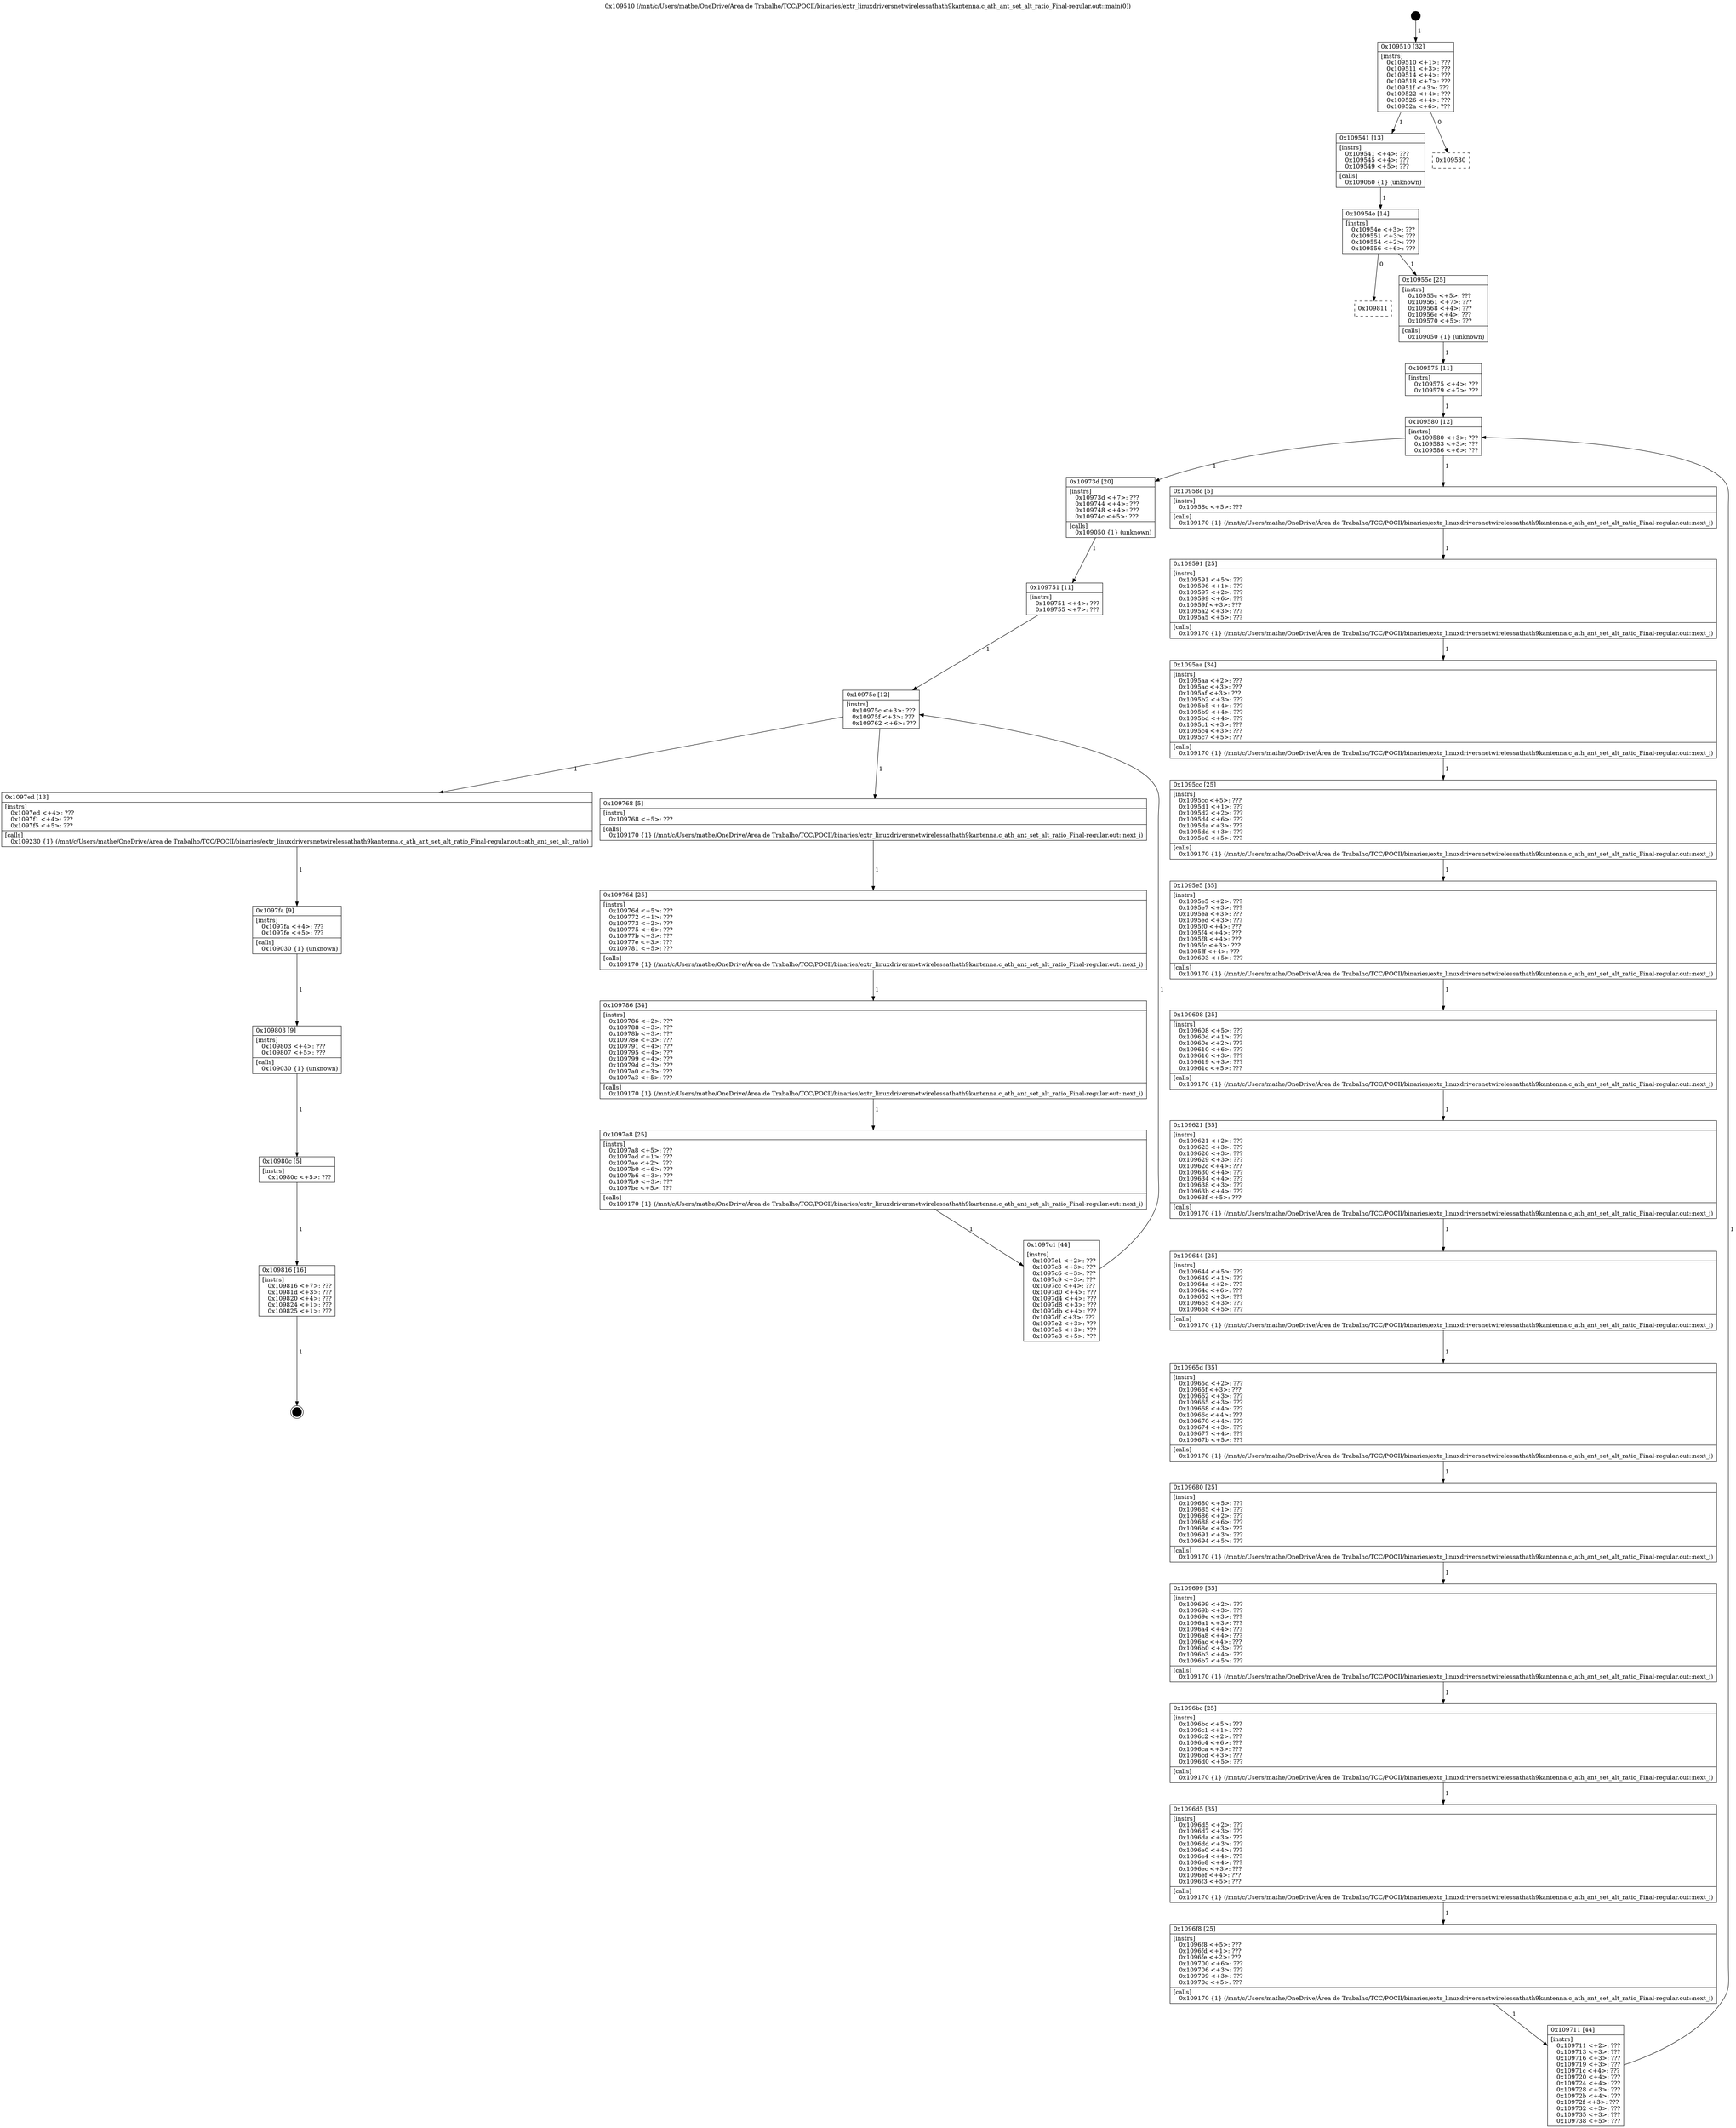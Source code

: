 digraph "0x109510" {
  label = "0x109510 (/mnt/c/Users/mathe/OneDrive/Área de Trabalho/TCC/POCII/binaries/extr_linuxdriversnetwirelessathath9kantenna.c_ath_ant_set_alt_ratio_Final-regular.out::main(0))"
  labelloc = "t"
  node[shape=record]

  Entry [label="",width=0.3,height=0.3,shape=circle,fillcolor=black,style=filled]
  "0x109510" [label="{
     0x109510 [32]\l
     | [instrs]\l
     &nbsp;&nbsp;0x109510 \<+1\>: ???\l
     &nbsp;&nbsp;0x109511 \<+3\>: ???\l
     &nbsp;&nbsp;0x109514 \<+4\>: ???\l
     &nbsp;&nbsp;0x109518 \<+7\>: ???\l
     &nbsp;&nbsp;0x10951f \<+3\>: ???\l
     &nbsp;&nbsp;0x109522 \<+4\>: ???\l
     &nbsp;&nbsp;0x109526 \<+4\>: ???\l
     &nbsp;&nbsp;0x10952a \<+6\>: ???\l
  }"]
  "0x109541" [label="{
     0x109541 [13]\l
     | [instrs]\l
     &nbsp;&nbsp;0x109541 \<+4\>: ???\l
     &nbsp;&nbsp;0x109545 \<+4\>: ???\l
     &nbsp;&nbsp;0x109549 \<+5\>: ???\l
     | [calls]\l
     &nbsp;&nbsp;0x109060 \{1\} (unknown)\l
  }"]
  "0x109530" [label="{
     0x109530\l
  }", style=dashed]
  "0x10954e" [label="{
     0x10954e [14]\l
     | [instrs]\l
     &nbsp;&nbsp;0x10954e \<+3\>: ???\l
     &nbsp;&nbsp;0x109551 \<+3\>: ???\l
     &nbsp;&nbsp;0x109554 \<+2\>: ???\l
     &nbsp;&nbsp;0x109556 \<+6\>: ???\l
  }"]
  "0x109811" [label="{
     0x109811\l
  }", style=dashed]
  "0x10955c" [label="{
     0x10955c [25]\l
     | [instrs]\l
     &nbsp;&nbsp;0x10955c \<+5\>: ???\l
     &nbsp;&nbsp;0x109561 \<+7\>: ???\l
     &nbsp;&nbsp;0x109568 \<+4\>: ???\l
     &nbsp;&nbsp;0x10956c \<+4\>: ???\l
     &nbsp;&nbsp;0x109570 \<+5\>: ???\l
     | [calls]\l
     &nbsp;&nbsp;0x109050 \{1\} (unknown)\l
  }"]
  Exit [label="",width=0.3,height=0.3,shape=circle,fillcolor=black,style=filled,peripheries=2]
  "0x109580" [label="{
     0x109580 [12]\l
     | [instrs]\l
     &nbsp;&nbsp;0x109580 \<+3\>: ???\l
     &nbsp;&nbsp;0x109583 \<+3\>: ???\l
     &nbsp;&nbsp;0x109586 \<+6\>: ???\l
  }"]
  "0x10973d" [label="{
     0x10973d [20]\l
     | [instrs]\l
     &nbsp;&nbsp;0x10973d \<+7\>: ???\l
     &nbsp;&nbsp;0x109744 \<+4\>: ???\l
     &nbsp;&nbsp;0x109748 \<+4\>: ???\l
     &nbsp;&nbsp;0x10974c \<+5\>: ???\l
     | [calls]\l
     &nbsp;&nbsp;0x109050 \{1\} (unknown)\l
  }"]
  "0x10958c" [label="{
     0x10958c [5]\l
     | [instrs]\l
     &nbsp;&nbsp;0x10958c \<+5\>: ???\l
     | [calls]\l
     &nbsp;&nbsp;0x109170 \{1\} (/mnt/c/Users/mathe/OneDrive/Área de Trabalho/TCC/POCII/binaries/extr_linuxdriversnetwirelessathath9kantenna.c_ath_ant_set_alt_ratio_Final-regular.out::next_i)\l
  }"]
  "0x109591" [label="{
     0x109591 [25]\l
     | [instrs]\l
     &nbsp;&nbsp;0x109591 \<+5\>: ???\l
     &nbsp;&nbsp;0x109596 \<+1\>: ???\l
     &nbsp;&nbsp;0x109597 \<+2\>: ???\l
     &nbsp;&nbsp;0x109599 \<+6\>: ???\l
     &nbsp;&nbsp;0x10959f \<+3\>: ???\l
     &nbsp;&nbsp;0x1095a2 \<+3\>: ???\l
     &nbsp;&nbsp;0x1095a5 \<+5\>: ???\l
     | [calls]\l
     &nbsp;&nbsp;0x109170 \{1\} (/mnt/c/Users/mathe/OneDrive/Área de Trabalho/TCC/POCII/binaries/extr_linuxdriversnetwirelessathath9kantenna.c_ath_ant_set_alt_ratio_Final-regular.out::next_i)\l
  }"]
  "0x1095aa" [label="{
     0x1095aa [34]\l
     | [instrs]\l
     &nbsp;&nbsp;0x1095aa \<+2\>: ???\l
     &nbsp;&nbsp;0x1095ac \<+3\>: ???\l
     &nbsp;&nbsp;0x1095af \<+3\>: ???\l
     &nbsp;&nbsp;0x1095b2 \<+3\>: ???\l
     &nbsp;&nbsp;0x1095b5 \<+4\>: ???\l
     &nbsp;&nbsp;0x1095b9 \<+4\>: ???\l
     &nbsp;&nbsp;0x1095bd \<+4\>: ???\l
     &nbsp;&nbsp;0x1095c1 \<+3\>: ???\l
     &nbsp;&nbsp;0x1095c4 \<+3\>: ???\l
     &nbsp;&nbsp;0x1095c7 \<+5\>: ???\l
     | [calls]\l
     &nbsp;&nbsp;0x109170 \{1\} (/mnt/c/Users/mathe/OneDrive/Área de Trabalho/TCC/POCII/binaries/extr_linuxdriversnetwirelessathath9kantenna.c_ath_ant_set_alt_ratio_Final-regular.out::next_i)\l
  }"]
  "0x1095cc" [label="{
     0x1095cc [25]\l
     | [instrs]\l
     &nbsp;&nbsp;0x1095cc \<+5\>: ???\l
     &nbsp;&nbsp;0x1095d1 \<+1\>: ???\l
     &nbsp;&nbsp;0x1095d2 \<+2\>: ???\l
     &nbsp;&nbsp;0x1095d4 \<+6\>: ???\l
     &nbsp;&nbsp;0x1095da \<+3\>: ???\l
     &nbsp;&nbsp;0x1095dd \<+3\>: ???\l
     &nbsp;&nbsp;0x1095e0 \<+5\>: ???\l
     | [calls]\l
     &nbsp;&nbsp;0x109170 \{1\} (/mnt/c/Users/mathe/OneDrive/Área de Trabalho/TCC/POCII/binaries/extr_linuxdriversnetwirelessathath9kantenna.c_ath_ant_set_alt_ratio_Final-regular.out::next_i)\l
  }"]
  "0x1095e5" [label="{
     0x1095e5 [35]\l
     | [instrs]\l
     &nbsp;&nbsp;0x1095e5 \<+2\>: ???\l
     &nbsp;&nbsp;0x1095e7 \<+3\>: ???\l
     &nbsp;&nbsp;0x1095ea \<+3\>: ???\l
     &nbsp;&nbsp;0x1095ed \<+3\>: ???\l
     &nbsp;&nbsp;0x1095f0 \<+4\>: ???\l
     &nbsp;&nbsp;0x1095f4 \<+4\>: ???\l
     &nbsp;&nbsp;0x1095f8 \<+4\>: ???\l
     &nbsp;&nbsp;0x1095fc \<+3\>: ???\l
     &nbsp;&nbsp;0x1095ff \<+4\>: ???\l
     &nbsp;&nbsp;0x109603 \<+5\>: ???\l
     | [calls]\l
     &nbsp;&nbsp;0x109170 \{1\} (/mnt/c/Users/mathe/OneDrive/Área de Trabalho/TCC/POCII/binaries/extr_linuxdriversnetwirelessathath9kantenna.c_ath_ant_set_alt_ratio_Final-regular.out::next_i)\l
  }"]
  "0x109608" [label="{
     0x109608 [25]\l
     | [instrs]\l
     &nbsp;&nbsp;0x109608 \<+5\>: ???\l
     &nbsp;&nbsp;0x10960d \<+1\>: ???\l
     &nbsp;&nbsp;0x10960e \<+2\>: ???\l
     &nbsp;&nbsp;0x109610 \<+6\>: ???\l
     &nbsp;&nbsp;0x109616 \<+3\>: ???\l
     &nbsp;&nbsp;0x109619 \<+3\>: ???\l
     &nbsp;&nbsp;0x10961c \<+5\>: ???\l
     | [calls]\l
     &nbsp;&nbsp;0x109170 \{1\} (/mnt/c/Users/mathe/OneDrive/Área de Trabalho/TCC/POCII/binaries/extr_linuxdriversnetwirelessathath9kantenna.c_ath_ant_set_alt_ratio_Final-regular.out::next_i)\l
  }"]
  "0x109621" [label="{
     0x109621 [35]\l
     | [instrs]\l
     &nbsp;&nbsp;0x109621 \<+2\>: ???\l
     &nbsp;&nbsp;0x109623 \<+3\>: ???\l
     &nbsp;&nbsp;0x109626 \<+3\>: ???\l
     &nbsp;&nbsp;0x109629 \<+3\>: ???\l
     &nbsp;&nbsp;0x10962c \<+4\>: ???\l
     &nbsp;&nbsp;0x109630 \<+4\>: ???\l
     &nbsp;&nbsp;0x109634 \<+4\>: ???\l
     &nbsp;&nbsp;0x109638 \<+3\>: ???\l
     &nbsp;&nbsp;0x10963b \<+4\>: ???\l
     &nbsp;&nbsp;0x10963f \<+5\>: ???\l
     | [calls]\l
     &nbsp;&nbsp;0x109170 \{1\} (/mnt/c/Users/mathe/OneDrive/Área de Trabalho/TCC/POCII/binaries/extr_linuxdriversnetwirelessathath9kantenna.c_ath_ant_set_alt_ratio_Final-regular.out::next_i)\l
  }"]
  "0x109644" [label="{
     0x109644 [25]\l
     | [instrs]\l
     &nbsp;&nbsp;0x109644 \<+5\>: ???\l
     &nbsp;&nbsp;0x109649 \<+1\>: ???\l
     &nbsp;&nbsp;0x10964a \<+2\>: ???\l
     &nbsp;&nbsp;0x10964c \<+6\>: ???\l
     &nbsp;&nbsp;0x109652 \<+3\>: ???\l
     &nbsp;&nbsp;0x109655 \<+3\>: ???\l
     &nbsp;&nbsp;0x109658 \<+5\>: ???\l
     | [calls]\l
     &nbsp;&nbsp;0x109170 \{1\} (/mnt/c/Users/mathe/OneDrive/Área de Trabalho/TCC/POCII/binaries/extr_linuxdriversnetwirelessathath9kantenna.c_ath_ant_set_alt_ratio_Final-regular.out::next_i)\l
  }"]
  "0x10965d" [label="{
     0x10965d [35]\l
     | [instrs]\l
     &nbsp;&nbsp;0x10965d \<+2\>: ???\l
     &nbsp;&nbsp;0x10965f \<+3\>: ???\l
     &nbsp;&nbsp;0x109662 \<+3\>: ???\l
     &nbsp;&nbsp;0x109665 \<+3\>: ???\l
     &nbsp;&nbsp;0x109668 \<+4\>: ???\l
     &nbsp;&nbsp;0x10966c \<+4\>: ???\l
     &nbsp;&nbsp;0x109670 \<+4\>: ???\l
     &nbsp;&nbsp;0x109674 \<+3\>: ???\l
     &nbsp;&nbsp;0x109677 \<+4\>: ???\l
     &nbsp;&nbsp;0x10967b \<+5\>: ???\l
     | [calls]\l
     &nbsp;&nbsp;0x109170 \{1\} (/mnt/c/Users/mathe/OneDrive/Área de Trabalho/TCC/POCII/binaries/extr_linuxdriversnetwirelessathath9kantenna.c_ath_ant_set_alt_ratio_Final-regular.out::next_i)\l
  }"]
  "0x109680" [label="{
     0x109680 [25]\l
     | [instrs]\l
     &nbsp;&nbsp;0x109680 \<+5\>: ???\l
     &nbsp;&nbsp;0x109685 \<+1\>: ???\l
     &nbsp;&nbsp;0x109686 \<+2\>: ???\l
     &nbsp;&nbsp;0x109688 \<+6\>: ???\l
     &nbsp;&nbsp;0x10968e \<+3\>: ???\l
     &nbsp;&nbsp;0x109691 \<+3\>: ???\l
     &nbsp;&nbsp;0x109694 \<+5\>: ???\l
     | [calls]\l
     &nbsp;&nbsp;0x109170 \{1\} (/mnt/c/Users/mathe/OneDrive/Área de Trabalho/TCC/POCII/binaries/extr_linuxdriversnetwirelessathath9kantenna.c_ath_ant_set_alt_ratio_Final-regular.out::next_i)\l
  }"]
  "0x109699" [label="{
     0x109699 [35]\l
     | [instrs]\l
     &nbsp;&nbsp;0x109699 \<+2\>: ???\l
     &nbsp;&nbsp;0x10969b \<+3\>: ???\l
     &nbsp;&nbsp;0x10969e \<+3\>: ???\l
     &nbsp;&nbsp;0x1096a1 \<+3\>: ???\l
     &nbsp;&nbsp;0x1096a4 \<+4\>: ???\l
     &nbsp;&nbsp;0x1096a8 \<+4\>: ???\l
     &nbsp;&nbsp;0x1096ac \<+4\>: ???\l
     &nbsp;&nbsp;0x1096b0 \<+3\>: ???\l
     &nbsp;&nbsp;0x1096b3 \<+4\>: ???\l
     &nbsp;&nbsp;0x1096b7 \<+5\>: ???\l
     | [calls]\l
     &nbsp;&nbsp;0x109170 \{1\} (/mnt/c/Users/mathe/OneDrive/Área de Trabalho/TCC/POCII/binaries/extr_linuxdriversnetwirelessathath9kantenna.c_ath_ant_set_alt_ratio_Final-regular.out::next_i)\l
  }"]
  "0x1096bc" [label="{
     0x1096bc [25]\l
     | [instrs]\l
     &nbsp;&nbsp;0x1096bc \<+5\>: ???\l
     &nbsp;&nbsp;0x1096c1 \<+1\>: ???\l
     &nbsp;&nbsp;0x1096c2 \<+2\>: ???\l
     &nbsp;&nbsp;0x1096c4 \<+6\>: ???\l
     &nbsp;&nbsp;0x1096ca \<+3\>: ???\l
     &nbsp;&nbsp;0x1096cd \<+3\>: ???\l
     &nbsp;&nbsp;0x1096d0 \<+5\>: ???\l
     | [calls]\l
     &nbsp;&nbsp;0x109170 \{1\} (/mnt/c/Users/mathe/OneDrive/Área de Trabalho/TCC/POCII/binaries/extr_linuxdriversnetwirelessathath9kantenna.c_ath_ant_set_alt_ratio_Final-regular.out::next_i)\l
  }"]
  "0x1096d5" [label="{
     0x1096d5 [35]\l
     | [instrs]\l
     &nbsp;&nbsp;0x1096d5 \<+2\>: ???\l
     &nbsp;&nbsp;0x1096d7 \<+3\>: ???\l
     &nbsp;&nbsp;0x1096da \<+3\>: ???\l
     &nbsp;&nbsp;0x1096dd \<+3\>: ???\l
     &nbsp;&nbsp;0x1096e0 \<+4\>: ???\l
     &nbsp;&nbsp;0x1096e4 \<+4\>: ???\l
     &nbsp;&nbsp;0x1096e8 \<+4\>: ???\l
     &nbsp;&nbsp;0x1096ec \<+3\>: ???\l
     &nbsp;&nbsp;0x1096ef \<+4\>: ???\l
     &nbsp;&nbsp;0x1096f3 \<+5\>: ???\l
     | [calls]\l
     &nbsp;&nbsp;0x109170 \{1\} (/mnt/c/Users/mathe/OneDrive/Área de Trabalho/TCC/POCII/binaries/extr_linuxdriversnetwirelessathath9kantenna.c_ath_ant_set_alt_ratio_Final-regular.out::next_i)\l
  }"]
  "0x1096f8" [label="{
     0x1096f8 [25]\l
     | [instrs]\l
     &nbsp;&nbsp;0x1096f8 \<+5\>: ???\l
     &nbsp;&nbsp;0x1096fd \<+1\>: ???\l
     &nbsp;&nbsp;0x1096fe \<+2\>: ???\l
     &nbsp;&nbsp;0x109700 \<+6\>: ???\l
     &nbsp;&nbsp;0x109706 \<+3\>: ???\l
     &nbsp;&nbsp;0x109709 \<+3\>: ???\l
     &nbsp;&nbsp;0x10970c \<+5\>: ???\l
     | [calls]\l
     &nbsp;&nbsp;0x109170 \{1\} (/mnt/c/Users/mathe/OneDrive/Área de Trabalho/TCC/POCII/binaries/extr_linuxdriversnetwirelessathath9kantenna.c_ath_ant_set_alt_ratio_Final-regular.out::next_i)\l
  }"]
  "0x109711" [label="{
     0x109711 [44]\l
     | [instrs]\l
     &nbsp;&nbsp;0x109711 \<+2\>: ???\l
     &nbsp;&nbsp;0x109713 \<+3\>: ???\l
     &nbsp;&nbsp;0x109716 \<+3\>: ???\l
     &nbsp;&nbsp;0x109719 \<+3\>: ???\l
     &nbsp;&nbsp;0x10971c \<+4\>: ???\l
     &nbsp;&nbsp;0x109720 \<+4\>: ???\l
     &nbsp;&nbsp;0x109724 \<+4\>: ???\l
     &nbsp;&nbsp;0x109728 \<+3\>: ???\l
     &nbsp;&nbsp;0x10972b \<+4\>: ???\l
     &nbsp;&nbsp;0x10972f \<+3\>: ???\l
     &nbsp;&nbsp;0x109732 \<+3\>: ???\l
     &nbsp;&nbsp;0x109735 \<+3\>: ???\l
     &nbsp;&nbsp;0x109738 \<+5\>: ???\l
  }"]
  "0x109575" [label="{
     0x109575 [11]\l
     | [instrs]\l
     &nbsp;&nbsp;0x109575 \<+4\>: ???\l
     &nbsp;&nbsp;0x109579 \<+7\>: ???\l
  }"]
  "0x10975c" [label="{
     0x10975c [12]\l
     | [instrs]\l
     &nbsp;&nbsp;0x10975c \<+3\>: ???\l
     &nbsp;&nbsp;0x10975f \<+3\>: ???\l
     &nbsp;&nbsp;0x109762 \<+6\>: ???\l
  }"]
  "0x1097ed" [label="{
     0x1097ed [13]\l
     | [instrs]\l
     &nbsp;&nbsp;0x1097ed \<+4\>: ???\l
     &nbsp;&nbsp;0x1097f1 \<+4\>: ???\l
     &nbsp;&nbsp;0x1097f5 \<+5\>: ???\l
     | [calls]\l
     &nbsp;&nbsp;0x109230 \{1\} (/mnt/c/Users/mathe/OneDrive/Área de Trabalho/TCC/POCII/binaries/extr_linuxdriversnetwirelessathath9kantenna.c_ath_ant_set_alt_ratio_Final-regular.out::ath_ant_set_alt_ratio)\l
  }"]
  "0x109768" [label="{
     0x109768 [5]\l
     | [instrs]\l
     &nbsp;&nbsp;0x109768 \<+5\>: ???\l
     | [calls]\l
     &nbsp;&nbsp;0x109170 \{1\} (/mnt/c/Users/mathe/OneDrive/Área de Trabalho/TCC/POCII/binaries/extr_linuxdriversnetwirelessathath9kantenna.c_ath_ant_set_alt_ratio_Final-regular.out::next_i)\l
  }"]
  "0x10976d" [label="{
     0x10976d [25]\l
     | [instrs]\l
     &nbsp;&nbsp;0x10976d \<+5\>: ???\l
     &nbsp;&nbsp;0x109772 \<+1\>: ???\l
     &nbsp;&nbsp;0x109773 \<+2\>: ???\l
     &nbsp;&nbsp;0x109775 \<+6\>: ???\l
     &nbsp;&nbsp;0x10977b \<+3\>: ???\l
     &nbsp;&nbsp;0x10977e \<+3\>: ???\l
     &nbsp;&nbsp;0x109781 \<+5\>: ???\l
     | [calls]\l
     &nbsp;&nbsp;0x109170 \{1\} (/mnt/c/Users/mathe/OneDrive/Área de Trabalho/TCC/POCII/binaries/extr_linuxdriversnetwirelessathath9kantenna.c_ath_ant_set_alt_ratio_Final-regular.out::next_i)\l
  }"]
  "0x109786" [label="{
     0x109786 [34]\l
     | [instrs]\l
     &nbsp;&nbsp;0x109786 \<+2\>: ???\l
     &nbsp;&nbsp;0x109788 \<+3\>: ???\l
     &nbsp;&nbsp;0x10978b \<+3\>: ???\l
     &nbsp;&nbsp;0x10978e \<+3\>: ???\l
     &nbsp;&nbsp;0x109791 \<+4\>: ???\l
     &nbsp;&nbsp;0x109795 \<+4\>: ???\l
     &nbsp;&nbsp;0x109799 \<+4\>: ???\l
     &nbsp;&nbsp;0x10979d \<+3\>: ???\l
     &nbsp;&nbsp;0x1097a0 \<+3\>: ???\l
     &nbsp;&nbsp;0x1097a3 \<+5\>: ???\l
     | [calls]\l
     &nbsp;&nbsp;0x109170 \{1\} (/mnt/c/Users/mathe/OneDrive/Área de Trabalho/TCC/POCII/binaries/extr_linuxdriversnetwirelessathath9kantenna.c_ath_ant_set_alt_ratio_Final-regular.out::next_i)\l
  }"]
  "0x1097a8" [label="{
     0x1097a8 [25]\l
     | [instrs]\l
     &nbsp;&nbsp;0x1097a8 \<+5\>: ???\l
     &nbsp;&nbsp;0x1097ad \<+1\>: ???\l
     &nbsp;&nbsp;0x1097ae \<+2\>: ???\l
     &nbsp;&nbsp;0x1097b0 \<+6\>: ???\l
     &nbsp;&nbsp;0x1097b6 \<+3\>: ???\l
     &nbsp;&nbsp;0x1097b9 \<+3\>: ???\l
     &nbsp;&nbsp;0x1097bc \<+5\>: ???\l
     | [calls]\l
     &nbsp;&nbsp;0x109170 \{1\} (/mnt/c/Users/mathe/OneDrive/Área de Trabalho/TCC/POCII/binaries/extr_linuxdriversnetwirelessathath9kantenna.c_ath_ant_set_alt_ratio_Final-regular.out::next_i)\l
  }"]
  "0x1097c1" [label="{
     0x1097c1 [44]\l
     | [instrs]\l
     &nbsp;&nbsp;0x1097c1 \<+2\>: ???\l
     &nbsp;&nbsp;0x1097c3 \<+3\>: ???\l
     &nbsp;&nbsp;0x1097c6 \<+3\>: ???\l
     &nbsp;&nbsp;0x1097c9 \<+3\>: ???\l
     &nbsp;&nbsp;0x1097cc \<+4\>: ???\l
     &nbsp;&nbsp;0x1097d0 \<+4\>: ???\l
     &nbsp;&nbsp;0x1097d4 \<+4\>: ???\l
     &nbsp;&nbsp;0x1097d8 \<+3\>: ???\l
     &nbsp;&nbsp;0x1097db \<+4\>: ???\l
     &nbsp;&nbsp;0x1097df \<+3\>: ???\l
     &nbsp;&nbsp;0x1097e2 \<+3\>: ???\l
     &nbsp;&nbsp;0x1097e5 \<+3\>: ???\l
     &nbsp;&nbsp;0x1097e8 \<+5\>: ???\l
  }"]
  "0x109751" [label="{
     0x109751 [11]\l
     | [instrs]\l
     &nbsp;&nbsp;0x109751 \<+4\>: ???\l
     &nbsp;&nbsp;0x109755 \<+7\>: ???\l
  }"]
  "0x1097fa" [label="{
     0x1097fa [9]\l
     | [instrs]\l
     &nbsp;&nbsp;0x1097fa \<+4\>: ???\l
     &nbsp;&nbsp;0x1097fe \<+5\>: ???\l
     | [calls]\l
     &nbsp;&nbsp;0x109030 \{1\} (unknown)\l
  }"]
  "0x109803" [label="{
     0x109803 [9]\l
     | [instrs]\l
     &nbsp;&nbsp;0x109803 \<+4\>: ???\l
     &nbsp;&nbsp;0x109807 \<+5\>: ???\l
     | [calls]\l
     &nbsp;&nbsp;0x109030 \{1\} (unknown)\l
  }"]
  "0x10980c" [label="{
     0x10980c [5]\l
     | [instrs]\l
     &nbsp;&nbsp;0x10980c \<+5\>: ???\l
  }"]
  "0x109816" [label="{
     0x109816 [16]\l
     | [instrs]\l
     &nbsp;&nbsp;0x109816 \<+7\>: ???\l
     &nbsp;&nbsp;0x10981d \<+3\>: ???\l
     &nbsp;&nbsp;0x109820 \<+4\>: ???\l
     &nbsp;&nbsp;0x109824 \<+1\>: ???\l
     &nbsp;&nbsp;0x109825 \<+1\>: ???\l
  }"]
  Entry -> "0x109510" [label=" 1"]
  "0x109510" -> "0x109541" [label=" 1"]
  "0x109510" -> "0x109530" [label=" 0"]
  "0x109541" -> "0x10954e" [label=" 1"]
  "0x10954e" -> "0x109811" [label=" 0"]
  "0x10954e" -> "0x10955c" [label=" 1"]
  "0x109816" -> Exit [label=" 1"]
  "0x10955c" -> "0x109575" [label=" 1"]
  "0x109580" -> "0x10973d" [label=" 1"]
  "0x109580" -> "0x10958c" [label=" 1"]
  "0x10958c" -> "0x109591" [label=" 1"]
  "0x109591" -> "0x1095aa" [label=" 1"]
  "0x1095aa" -> "0x1095cc" [label=" 1"]
  "0x1095cc" -> "0x1095e5" [label=" 1"]
  "0x1095e5" -> "0x109608" [label=" 1"]
  "0x109608" -> "0x109621" [label=" 1"]
  "0x109621" -> "0x109644" [label=" 1"]
  "0x109644" -> "0x10965d" [label=" 1"]
  "0x10965d" -> "0x109680" [label=" 1"]
  "0x109680" -> "0x109699" [label=" 1"]
  "0x109699" -> "0x1096bc" [label=" 1"]
  "0x1096bc" -> "0x1096d5" [label=" 1"]
  "0x1096d5" -> "0x1096f8" [label=" 1"]
  "0x1096f8" -> "0x109711" [label=" 1"]
  "0x109575" -> "0x109580" [label=" 1"]
  "0x109711" -> "0x109580" [label=" 1"]
  "0x10973d" -> "0x109751" [label=" 1"]
  "0x10975c" -> "0x1097ed" [label=" 1"]
  "0x10975c" -> "0x109768" [label=" 1"]
  "0x109768" -> "0x10976d" [label=" 1"]
  "0x10976d" -> "0x109786" [label=" 1"]
  "0x109786" -> "0x1097a8" [label=" 1"]
  "0x1097a8" -> "0x1097c1" [label=" 1"]
  "0x109751" -> "0x10975c" [label=" 1"]
  "0x1097c1" -> "0x10975c" [label=" 1"]
  "0x1097ed" -> "0x1097fa" [label=" 1"]
  "0x1097fa" -> "0x109803" [label=" 1"]
  "0x109803" -> "0x10980c" [label=" 1"]
  "0x10980c" -> "0x109816" [label=" 1"]
}
